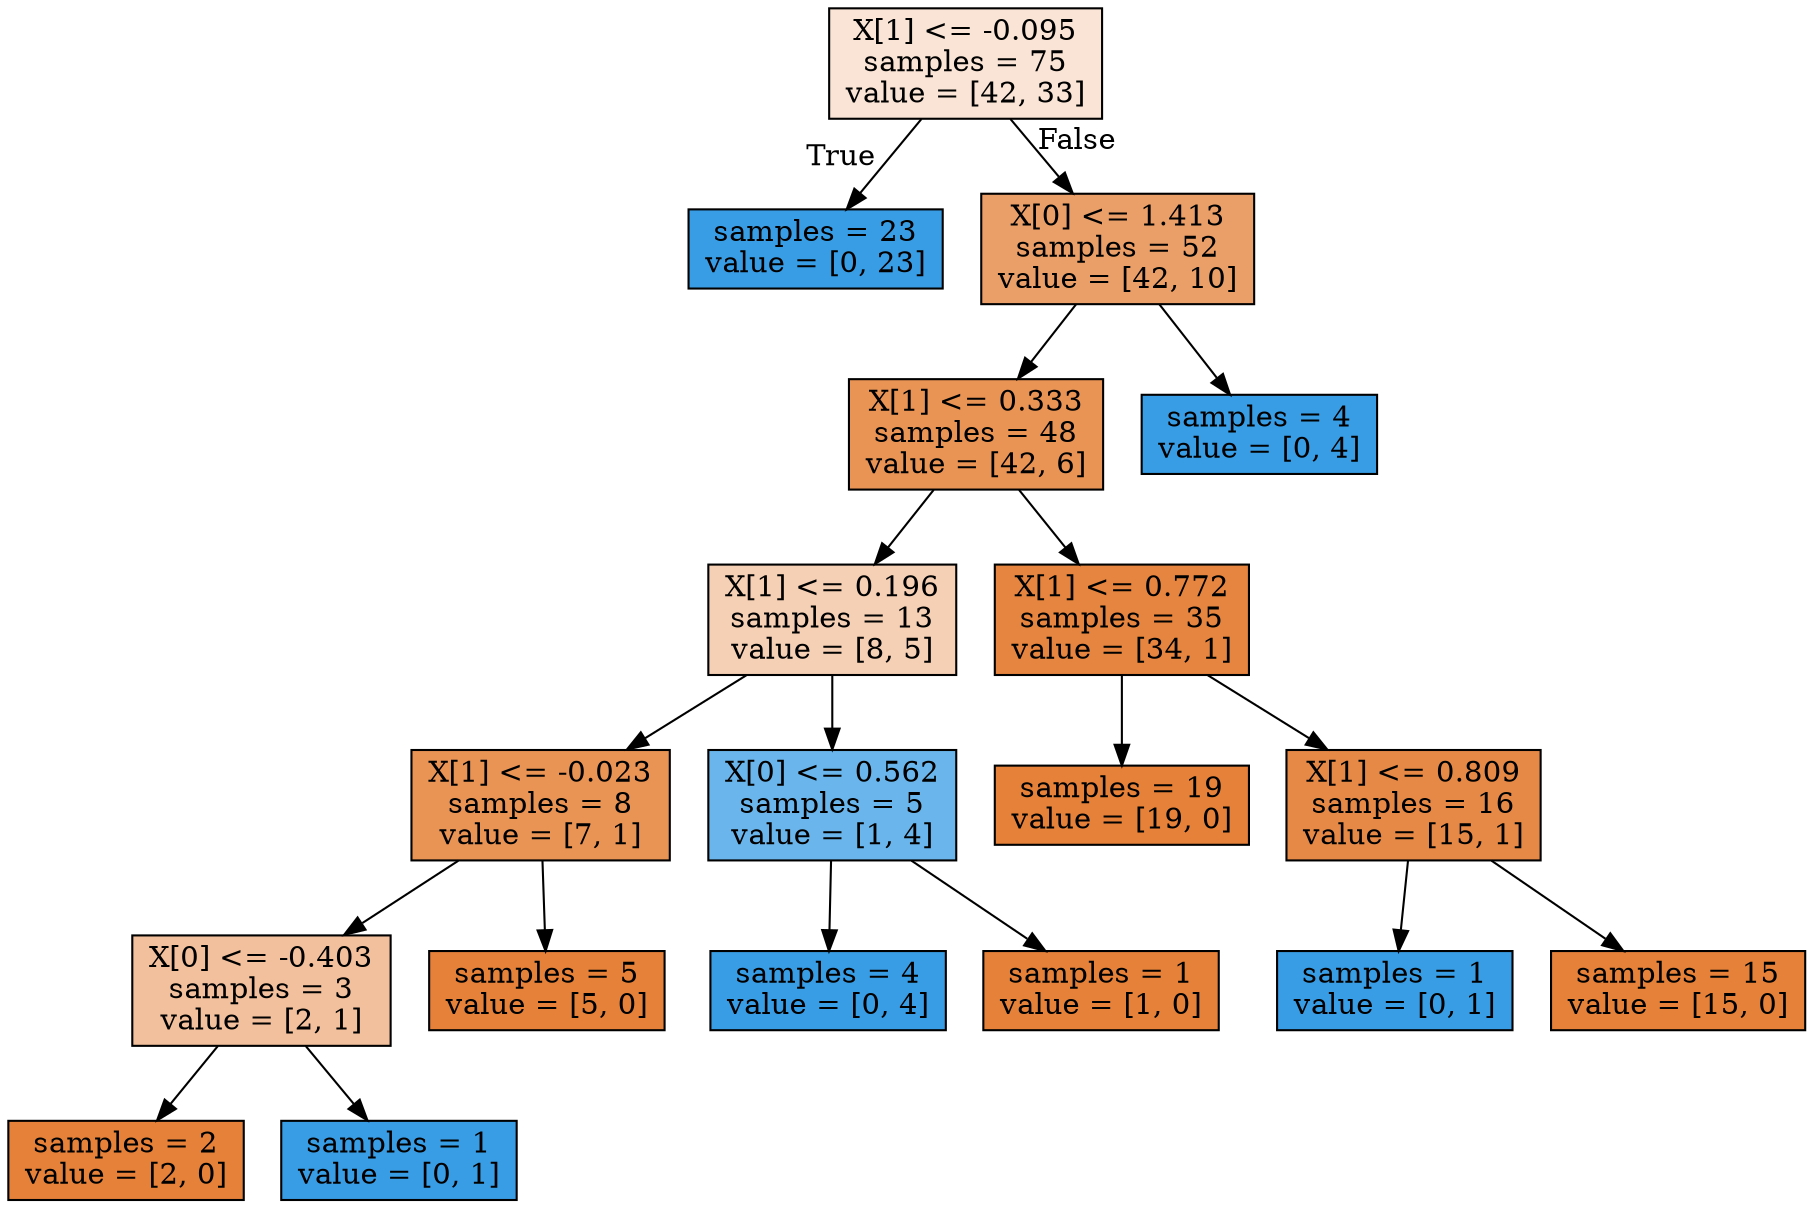 digraph Tree {
node [shape=box, style="filled", color="black"] ;
0 [label="X[1] <= -0.095\nsamples = 75\nvalue = [42, 33]", fillcolor="#f9e4d5"] ;
1 [label="samples = 23\nvalue = [0, 23]", fillcolor="#399de5"] ;
0 -> 1 [labeldistance=2.5, labelangle=45, headlabel="True"] ;
2 [label="X[0] <= 1.413\nsamples = 52\nvalue = [42, 10]", fillcolor="#eb9f68"] ;
0 -> 2 [labeldistance=2.5, labelangle=-45, headlabel="False"] ;
3 [label="X[1] <= 0.333\nsamples = 48\nvalue = [42, 6]", fillcolor="#e99355"] ;
2 -> 3 ;
4 [label="X[1] <= 0.196\nsamples = 13\nvalue = [8, 5]", fillcolor="#f5d0b5"] ;
3 -> 4 ;
5 [label="X[1] <= -0.023\nsamples = 8\nvalue = [7, 1]", fillcolor="#e99355"] ;
4 -> 5 ;
6 [label="X[0] <= -0.403\nsamples = 3\nvalue = [2, 1]", fillcolor="#f2c09c"] ;
5 -> 6 ;
7 [label="samples = 2\nvalue = [2, 0]", fillcolor="#e58139"] ;
6 -> 7 ;
8 [label="samples = 1\nvalue = [0, 1]", fillcolor="#399de5"] ;
6 -> 8 ;
9 [label="samples = 5\nvalue = [5, 0]", fillcolor="#e58139"] ;
5 -> 9 ;
10 [label="X[0] <= 0.562\nsamples = 5\nvalue = [1, 4]", fillcolor="#6ab6ec"] ;
4 -> 10 ;
11 [label="samples = 4\nvalue = [0, 4]", fillcolor="#399de5"] ;
10 -> 11 ;
12 [label="samples = 1\nvalue = [1, 0]", fillcolor="#e58139"] ;
10 -> 12 ;
13 [label="X[1] <= 0.772\nsamples = 35\nvalue = [34, 1]", fillcolor="#e6853f"] ;
3 -> 13 ;
14 [label="samples = 19\nvalue = [19, 0]", fillcolor="#e58139"] ;
13 -> 14 ;
15 [label="X[1] <= 0.809\nsamples = 16\nvalue = [15, 1]", fillcolor="#e78946"] ;
13 -> 15 ;
16 [label="samples = 1\nvalue = [0, 1]", fillcolor="#399de5"] ;
15 -> 16 ;
17 [label="samples = 15\nvalue = [15, 0]", fillcolor="#e58139"] ;
15 -> 17 ;
18 [label="samples = 4\nvalue = [0, 4]", fillcolor="#399de5"] ;
2 -> 18 ;
}
